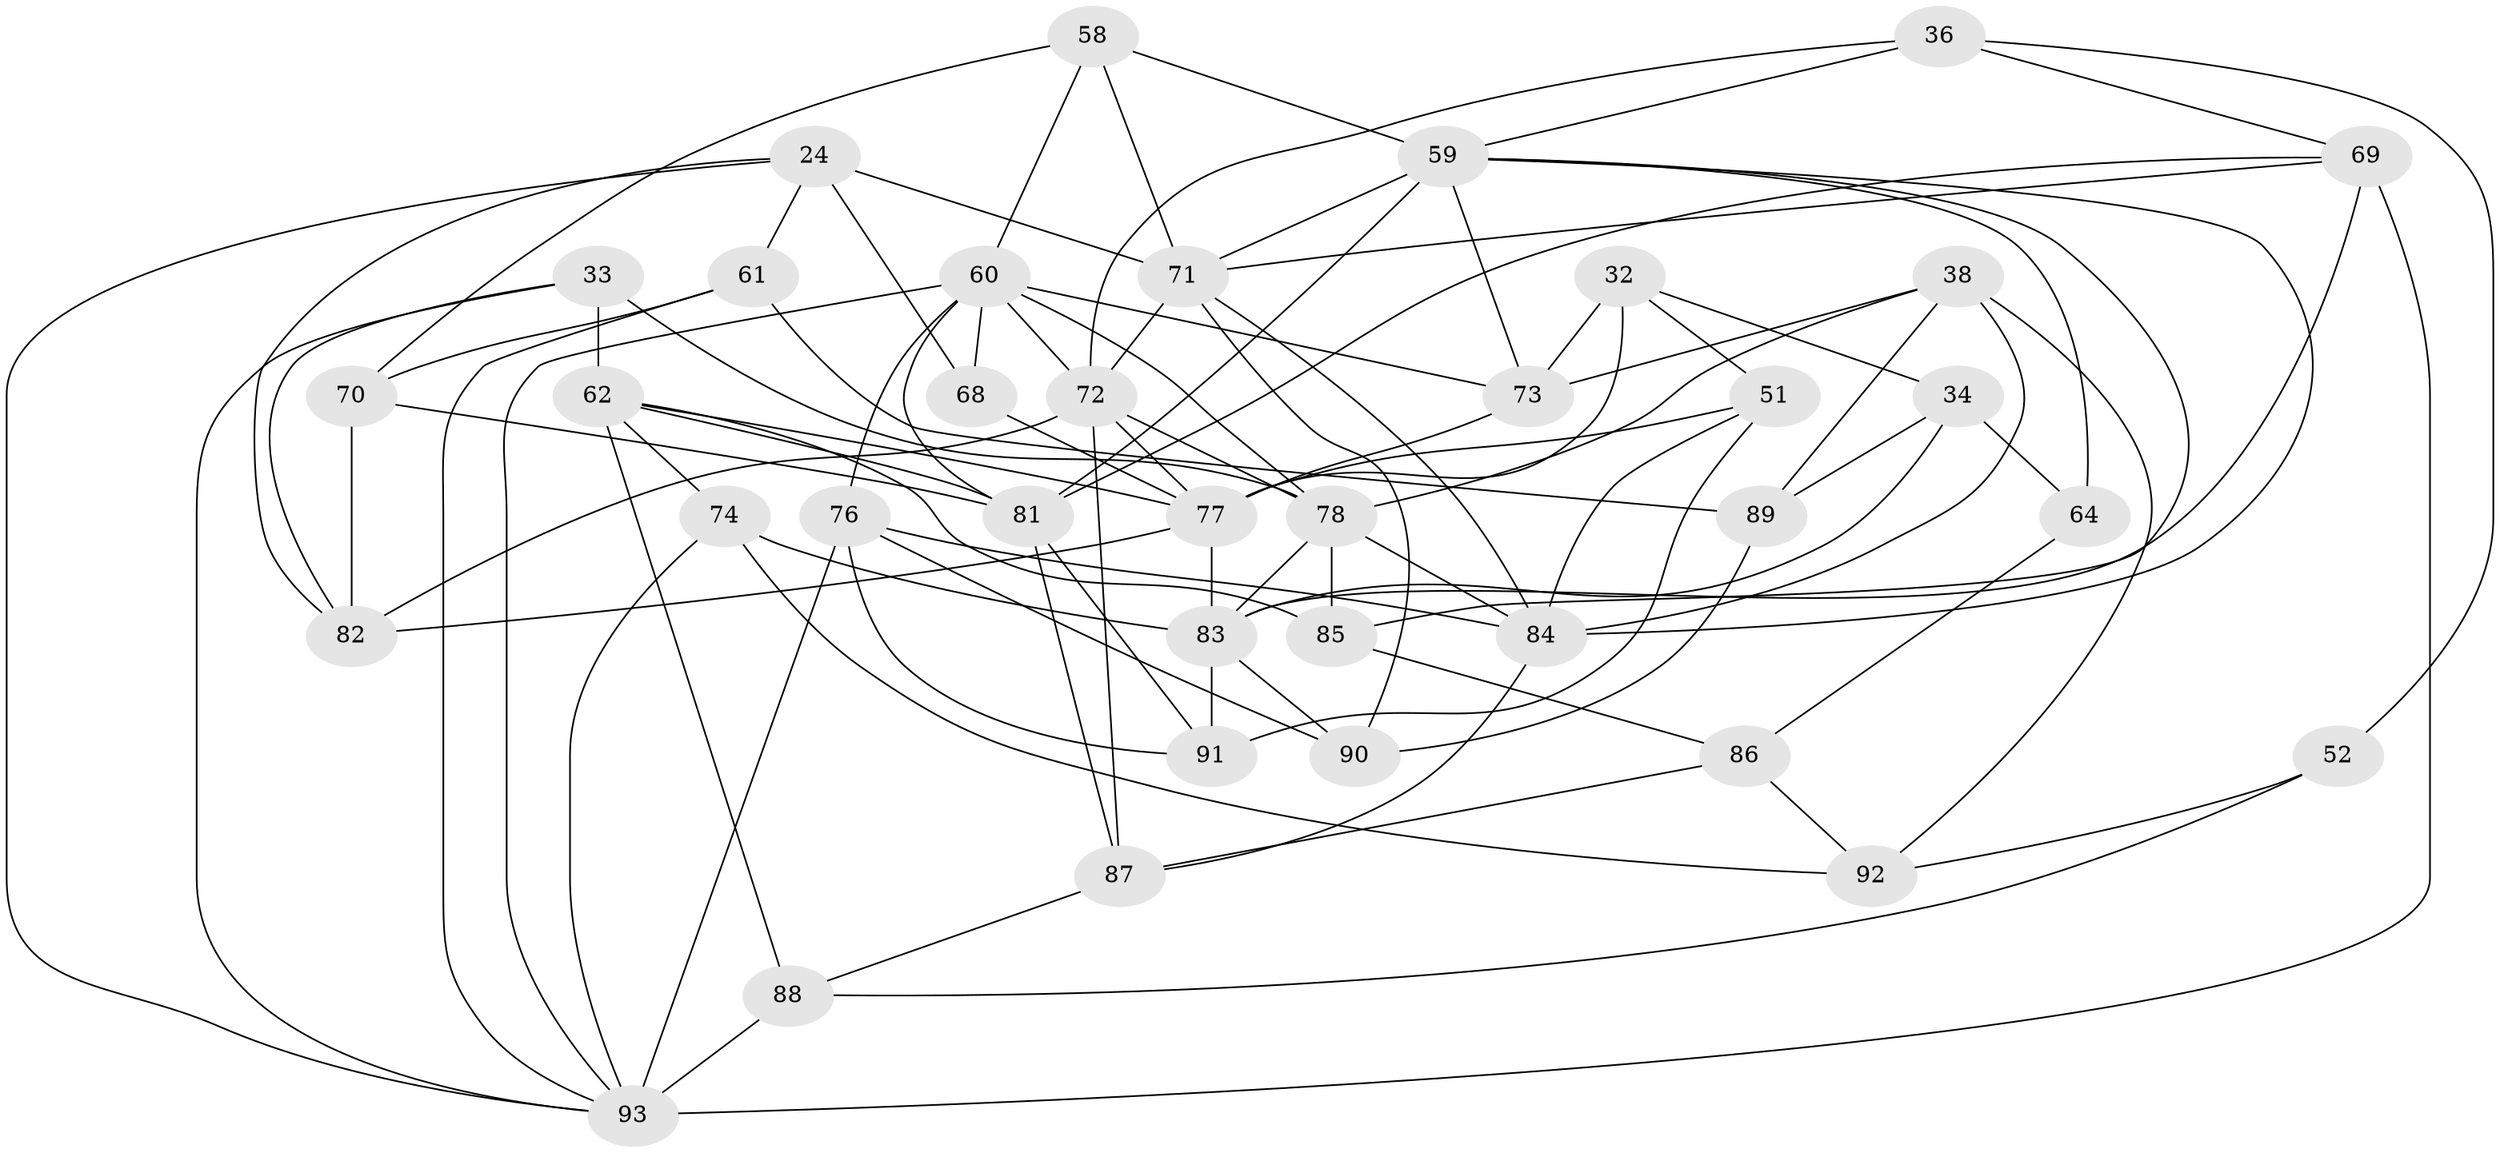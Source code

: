 // original degree distribution, {4: 1.0}
// Generated by graph-tools (version 1.1) at 2025/04/03/04/25 22:04:14]
// undirected, 37 vertices, 94 edges
graph export_dot {
graph [start="1"]
  node [color=gray90,style=filled];
  24 [super="+1+7"];
  32 [super="+16"];
  33 [super="+25"];
  34;
  36 [super="+9"];
  38 [super="+35"];
  51;
  52;
  58 [super="+10"];
  59 [super="+23+53+48"];
  60 [super="+50+26"];
  61;
  62 [super="+40"];
  64;
  68 [super="+46"];
  69 [super="+20"];
  70;
  71 [super="+4+39+54"];
  72 [super="+13+42+63"];
  73 [super="+37"];
  74;
  76 [super="+66"];
  77 [super="+27+47+75"];
  78 [super="+55+30"];
  81 [super="+17+44+79"];
  82 [super="+3+67"];
  83 [super="+41"];
  84 [super="+22+65"];
  85;
  86;
  87 [super="+28+56"];
  88 [super="+11"];
  89;
  90;
  91;
  92;
  93 [super="+80+57"];
  24 -- 68 [weight=2];
  24 -- 61;
  24 -- 82 [weight=2];
  24 -- 71 [weight=2];
  24 -- 93;
  32 -- 51;
  32 -- 73;
  32 -- 34;
  32 -- 77 [weight=3];
  33 -- 62 [weight=2];
  33 -- 78 [weight=2];
  33 -- 82;
  33 -- 93;
  34 -- 89;
  34 -- 64;
  34 -- 83;
  36 -- 52 [weight=2];
  36 -- 59;
  36 -- 72 [weight=2];
  36 -- 69;
  38 -- 92;
  38 -- 89;
  38 -- 84 [weight=2];
  38 -- 73;
  38 -- 78;
  51 -- 91;
  51 -- 84;
  51 -- 77;
  52 -- 92;
  52 -- 88;
  58 -- 70;
  58 -- 60 [weight=2];
  58 -- 71;
  58 -- 59 [weight=2];
  59 -- 73;
  59 -- 81 [weight=3];
  59 -- 84;
  59 -- 64 [weight=2];
  59 -- 71;
  59 -- 85;
  60 -- 68 [weight=2];
  60 -- 73 [weight=2];
  60 -- 78 [weight=3];
  60 -- 81;
  60 -- 93 [weight=3];
  60 -- 72;
  60 -- 76 [weight=2];
  61 -- 70;
  61 -- 89;
  61 -- 93;
  62 -- 85;
  62 -- 74;
  62 -- 88;
  62 -- 81;
  62 -- 77 [weight=2];
  64 -- 86;
  68 -- 77 [weight=2];
  69 -- 71;
  69 -- 83 [weight=2];
  69 -- 81;
  69 -- 93 [weight=3];
  70 -- 82;
  70 -- 81;
  71 -- 72 [weight=3];
  71 -- 90;
  71 -- 84;
  72 -- 87 [weight=3];
  72 -- 82 [weight=3];
  72 -- 77;
  72 -- 78;
  73 -- 77;
  74 -- 92;
  74 -- 83;
  74 -- 93;
  76 -- 93;
  76 -- 90;
  76 -- 91;
  76 -- 84;
  77 -- 83;
  77 -- 82;
  78 -- 83;
  78 -- 84;
  78 -- 85;
  81 -- 91;
  81 -- 87 [weight=2];
  83 -- 91;
  83 -- 90;
  84 -- 87;
  85 -- 86;
  86 -- 92;
  86 -- 87;
  87 -- 88;
  88 -- 93 [weight=3];
  89 -- 90;
}
